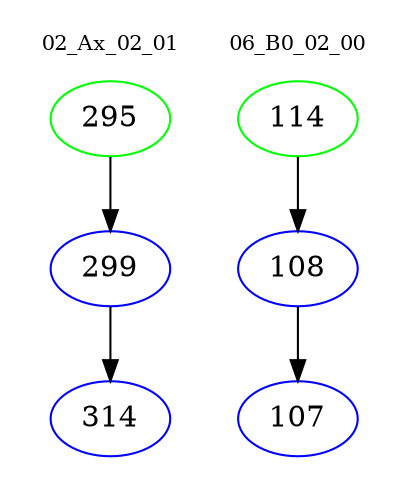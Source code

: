 digraph{
subgraph cluster_0 {
color = white
label = "02_Ax_02_01";
fontsize=10;
T0_295 [label="295", color="green"]
T0_295 -> T0_299 [color="black"]
T0_299 [label="299", color="blue"]
T0_299 -> T0_314 [color="black"]
T0_314 [label="314", color="blue"]
}
subgraph cluster_1 {
color = white
label = "06_B0_02_00";
fontsize=10;
T1_114 [label="114", color="green"]
T1_114 -> T1_108 [color="black"]
T1_108 [label="108", color="blue"]
T1_108 -> T1_107 [color="black"]
T1_107 [label="107", color="blue"]
}
}
